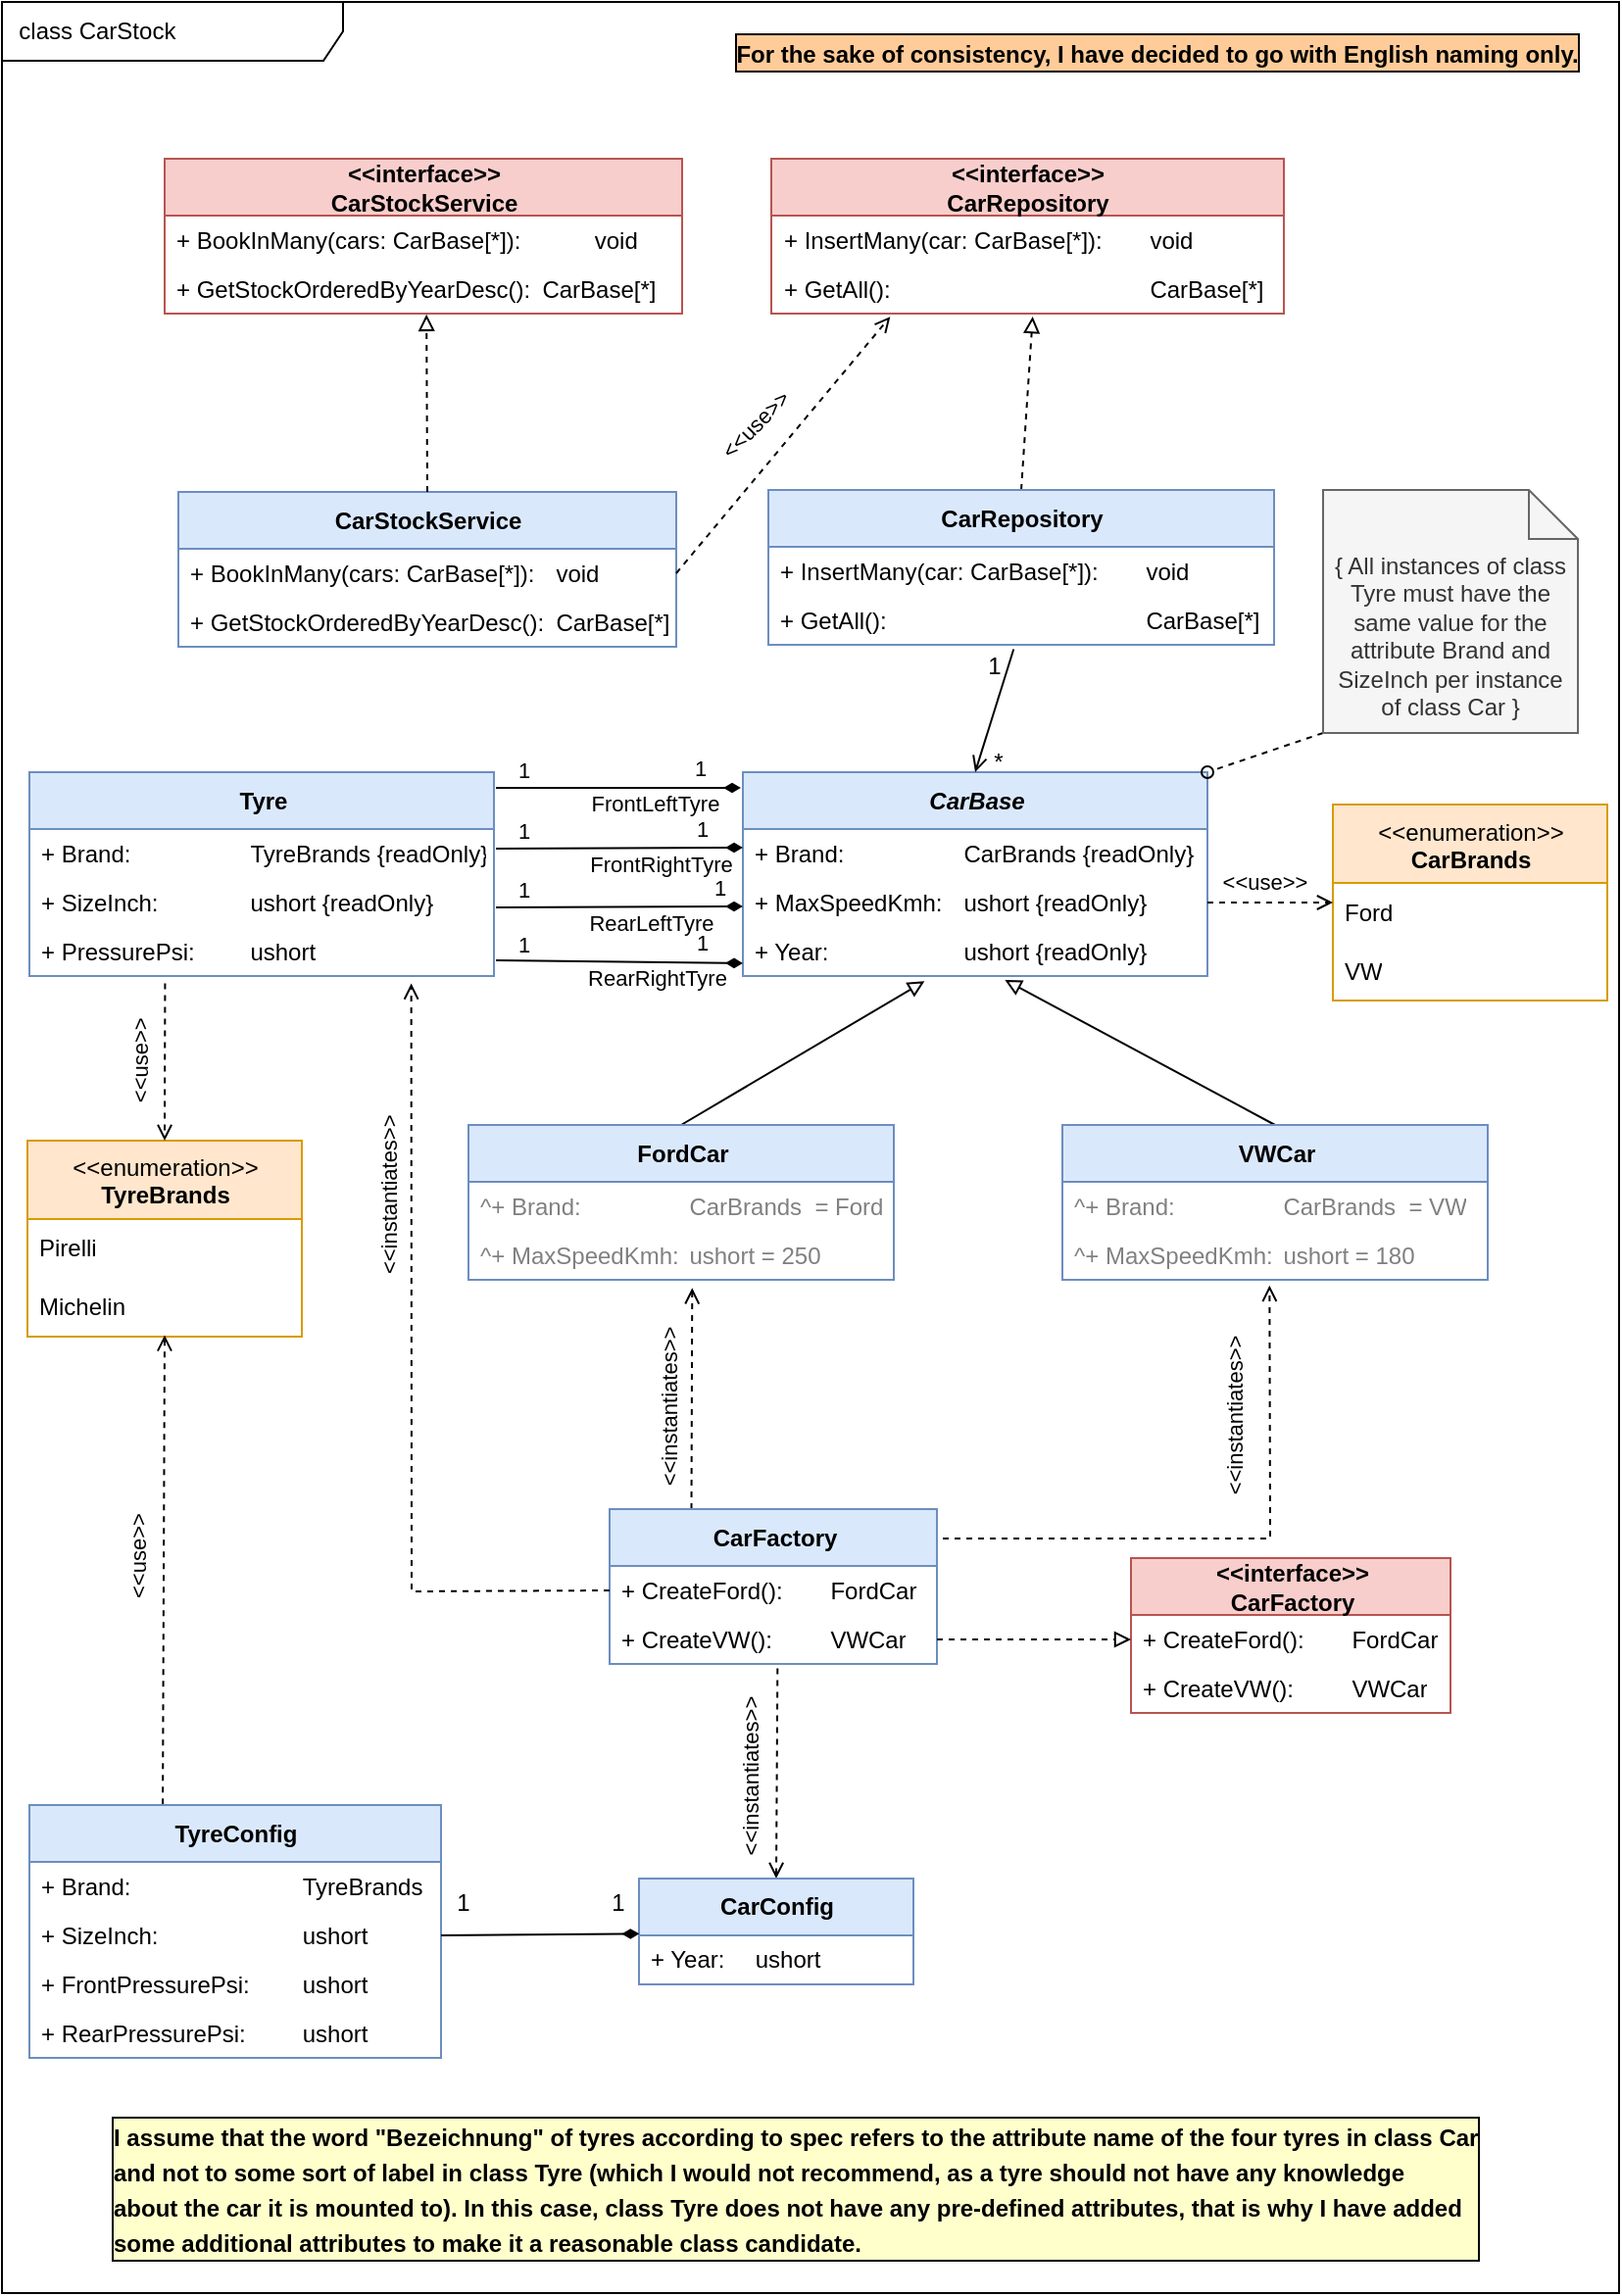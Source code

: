 <mxfile version="24.0.0" type="device">
  <diagram id="EMnFjtMopK0SoW1ce9yu" name="Class Diagram">
    <mxGraphModel dx="2944" dy="522" grid="1" gridSize="10" guides="1" tooltips="1" connect="1" arrows="1" fold="1" page="1" pageScale="1" pageWidth="827" pageHeight="1169" math="0" shadow="0">
      <root>
        <mxCell id="0" />
        <mxCell id="1" parent="0" />
        <mxCell id="168" value="&amp;nbsp; class CarStock" style="shape=umlFrame;whiteSpace=wrap;html=1;movable=1;resizable=1;rotatable=1;deletable=1;editable=1;connectable=1;width=174;height=30;align=left;" parent="1" vertex="1">
          <mxGeometry x="-1654" width="825" height="1169" as="geometry" />
        </mxCell>
        <mxCell id="2" value="&lt;i&gt;CarBase&lt;/i&gt;" style="swimlane;fontStyle=1;align=center;verticalAlign=middle;childLayout=stackLayout;horizontal=1;startSize=29;horizontalStack=0;resizeParent=1;resizeParentMax=0;resizeLast=0;collapsible=0;marginBottom=0;html=1;fillColor=#dae8fc;strokeColor=#6c8ebf;" parent="1" vertex="1">
          <mxGeometry x="-1276" y="393" width="237" height="104" as="geometry" />
        </mxCell>
        <mxCell id="4" value="+ Brand:&lt;span style=&quot;white-space: pre;&quot;&gt;&#x9;&lt;span style=&quot;white-space: pre;&quot;&gt;&#x9;&lt;/span&gt;&lt;span style=&quot;white-space: pre;&quot;&gt;&#x9;&lt;/span&gt;C&lt;/span&gt;arBrands {readOnly}" style="text;html=1;strokeColor=none;fillColor=none;align=left;verticalAlign=middle;spacingLeft=4;spacingRight=4;overflow=hidden;rotatable=0;points=[[0,0.5],[1,0.5]];portConstraint=eastwest;" parent="2" vertex="1">
          <mxGeometry y="29" width="237" height="25" as="geometry" />
        </mxCell>
        <mxCell id="6" value="+ MaxSpeedKmh:&lt;span style=&quot;white-space: pre;&quot;&gt;&#x9;&lt;/span&gt;ushort {readOnly}" style="text;html=1;strokeColor=none;fillColor=none;align=left;verticalAlign=middle;spacingLeft=4;spacingRight=4;overflow=hidden;rotatable=0;points=[[0,0.5],[1,0.5]];portConstraint=eastwest;" parent="2" vertex="1">
          <mxGeometry y="54" width="237" height="25" as="geometry" />
        </mxCell>
        <mxCell id="5" value="+ Year:&lt;span style=&quot;white-space: pre;&quot;&gt;&#x9;&lt;/span&gt;&lt;span style=&quot;white-space: pre;&quot;&gt;&#x9;&lt;/span&gt;&lt;span style=&quot;white-space: pre;&quot;&gt;&#x9;&lt;/span&gt;ushort {readOnly}" style="text;html=1;strokeColor=none;fillColor=none;align=left;verticalAlign=middle;spacingLeft=4;spacingRight=4;overflow=hidden;rotatable=0;points=[[0,0.5],[1,0.5]];portConstraint=eastwest;" parent="2" vertex="1">
          <mxGeometry y="79" width="237" height="25" as="geometry" />
        </mxCell>
        <mxCell id="19" value="&amp;lt;&amp;lt;enumeration&amp;gt;&amp;gt;&lt;br&gt;&lt;b&gt;CarBrands&lt;/b&gt;" style="swimlane;fontStyle=0;align=center;verticalAlign=top;childLayout=stackLayout;horizontal=1;startSize=40;horizontalStack=0;resizeParent=1;resizeParentMax=0;resizeLast=0;collapsible=0;marginBottom=0;html=1;fillColor=#ffe6cc;strokeColor=#d79b00;" parent="1" vertex="1">
          <mxGeometry x="-975" y="409.5" width="140" height="100" as="geometry" />
        </mxCell>
        <mxCell id="20" value="Ford" style="text;html=1;strokeColor=none;fillColor=none;align=left;verticalAlign=middle;spacingLeft=4;spacingRight=4;overflow=hidden;rotatable=0;points=[[0,0.5],[1,0.5]];portConstraint=eastwest;" parent="19" vertex="1">
          <mxGeometry y="40" width="140" height="30" as="geometry" />
        </mxCell>
        <mxCell id="21" value="VW" style="text;html=1;strokeColor=none;fillColor=none;align=left;verticalAlign=middle;spacingLeft=4;spacingRight=4;overflow=hidden;rotatable=0;points=[[0,0.5],[1,0.5]];portConstraint=eastwest;" parent="19" vertex="1">
          <mxGeometry y="70" width="140" height="30" as="geometry" />
        </mxCell>
        <mxCell id="22" style="edgeStyle=none;html=1;exitX=1;exitY=0.5;exitDx=0;exitDy=0;endArrow=open;endFill=0;dashed=1;entryX=0;entryY=0.5;entryDx=0;entryDy=0;" parent="1" source="6" target="19" edge="1">
          <mxGeometry relative="1" as="geometry">
            <mxPoint x="-996" y="403" as="targetPoint" />
          </mxGeometry>
        </mxCell>
        <mxCell id="23" value="&amp;lt;&amp;lt;use&amp;gt;&amp;gt;" style="edgeLabel;html=1;align=center;verticalAlign=middle;resizable=0;points=[];rotation=0;" parent="22" vertex="1" connectable="0">
          <mxGeometry x="0.264" y="3" relative="1" as="geometry">
            <mxPoint x="-12" y="-8" as="offset" />
          </mxGeometry>
        </mxCell>
        <mxCell id="29" style="edgeStyle=none;html=1;exitX=0.5;exitY=0;exitDx=0;exitDy=0;fontColor=#808080;endArrow=block;endFill=0;entryX=0.391;entryY=1.107;entryDx=0;entryDy=0;entryPerimeter=0;" parent="1" source="24" target="5" edge="1">
          <mxGeometry relative="1" as="geometry">
            <mxPoint x="-1186" y="523" as="targetPoint" />
          </mxGeometry>
        </mxCell>
        <mxCell id="24" value="FordCar" style="swimlane;fontStyle=1;align=center;verticalAlign=middle;childLayout=stackLayout;horizontal=1;startSize=29;horizontalStack=0;resizeParent=1;resizeParentMax=0;resizeLast=0;collapsible=0;marginBottom=0;html=1;fillColor=#dae8fc;strokeColor=#6c8ebf;" parent="1" vertex="1">
          <mxGeometry x="-1416" y="573" width="217" height="79" as="geometry" />
        </mxCell>
        <mxCell id="25" value="^+ Brand:&lt;span style=&quot;white-space: pre;&quot;&gt;&#x9;&lt;/span&gt;&lt;span style=&quot;white-space: pre;&quot;&gt;&#x9;&lt;/span&gt;&lt;span style=&quot;white-space: pre;&quot;&gt;&#x9;&lt;/span&gt;CarBrands&amp;nbsp; = Ford" style="text;html=1;strokeColor=none;fillColor=none;align=left;verticalAlign=middle;spacingLeft=4;spacingRight=4;overflow=hidden;rotatable=0;points=[[0,0.5],[1,0.5]];portConstraint=eastwest;fontColor=#808080;" parent="24" vertex="1">
          <mxGeometry y="29" width="217" height="25" as="geometry" />
        </mxCell>
        <mxCell id="27" value="^+ MaxSpeedKmh:&lt;span style=&quot;white-space: pre;&quot;&gt;&#x9;&lt;/span&gt;ushort = 250" style="text;html=1;strokeColor=none;fillColor=none;align=left;verticalAlign=middle;spacingLeft=4;spacingRight=4;overflow=hidden;rotatable=0;points=[[0,0.5],[1,0.5]];portConstraint=eastwest;fontColor=#808080;" parent="24" vertex="1">
          <mxGeometry y="54" width="217" height="25" as="geometry" />
        </mxCell>
        <mxCell id="33" style="edgeStyle=none;html=1;exitX=0.5;exitY=0;exitDx=0;exitDy=0;entryX=0.564;entryY=1.08;entryDx=0;entryDy=0;entryPerimeter=0;fontColor=#808080;endArrow=block;endFill=0;" parent="1" source="30" target="5" edge="1">
          <mxGeometry relative="1" as="geometry" />
        </mxCell>
        <mxCell id="30" value="VWCar" style="swimlane;fontStyle=1;align=center;verticalAlign=middle;childLayout=stackLayout;horizontal=1;startSize=29;horizontalStack=0;resizeParent=1;resizeParentMax=0;resizeLast=0;collapsible=0;marginBottom=0;html=1;fillColor=#dae8fc;strokeColor=#6c8ebf;" parent="1" vertex="1">
          <mxGeometry x="-1113" y="573" width="217" height="79" as="geometry" />
        </mxCell>
        <mxCell id="31" value="^+ Brand:&lt;span style=&quot;white-space: pre;&quot;&gt;&#x9;&lt;/span&gt;&lt;span style=&quot;white-space: pre;&quot;&gt;&#x9;&lt;span style=&quot;white-space: pre;&quot;&gt;&#x9;&lt;/span&gt;C&lt;/span&gt;arBrands&amp;nbsp; = VW" style="text;html=1;strokeColor=none;fillColor=none;align=left;verticalAlign=middle;spacingLeft=4;spacingRight=4;overflow=hidden;rotatable=0;points=[[0,0.5],[1,0.5]];portConstraint=eastwest;fontColor=#808080;" parent="30" vertex="1">
          <mxGeometry y="29" width="217" height="25" as="geometry" />
        </mxCell>
        <mxCell id="32" value="^+ MaxSpeedKmh:&lt;span style=&quot;white-space: pre;&quot;&gt;&#x9;&lt;/span&gt;ushort = 180" style="text;html=1;strokeColor=none;fillColor=none;align=left;verticalAlign=middle;spacingLeft=4;spacingRight=4;overflow=hidden;rotatable=0;points=[[0,0.5],[1,0.5]];portConstraint=eastwest;fontColor=#808080;" parent="30" vertex="1">
          <mxGeometry y="54" width="217" height="25" as="geometry" />
        </mxCell>
        <mxCell id="88" style="edgeStyle=none;html=1;exitX=0.25;exitY=0;exitDx=0;exitDy=0;entryX=0.526;entryY=1.167;entryDx=0;entryDy=0;entryPerimeter=0;dashed=1;fontColor=#000000;startArrow=none;startFill=0;endArrow=open;endFill=0;" parent="1" source="56" target="27" edge="1">
          <mxGeometry relative="1" as="geometry" />
        </mxCell>
        <mxCell id="89" value="&amp;lt;&amp;lt;instantiates&amp;gt;&amp;gt;" style="edgeLabel;html=1;align=center;verticalAlign=middle;resizable=0;points=[];fontColor=#000000;rotation=-90;" parent="88" vertex="1" connectable="0">
          <mxGeometry x="0.328" y="2" relative="1" as="geometry">
            <mxPoint x="-10" y="23" as="offset" />
          </mxGeometry>
        </mxCell>
        <mxCell id="90" style="edgeStyle=none;html=1;exitX=1.018;exitY=0.19;exitDx=0;exitDy=0;entryX=0.487;entryY=1.117;entryDx=0;entryDy=0;entryPerimeter=0;dashed=1;fontColor=#000000;startArrow=none;startFill=0;endArrow=open;endFill=0;rounded=0;exitPerimeter=0;" parent="1" source="56" target="32" edge="1">
          <mxGeometry relative="1" as="geometry">
            <Array as="points">
              <mxPoint x="-1007" y="784" />
            </Array>
          </mxGeometry>
        </mxCell>
        <mxCell id="91" value="&amp;lt;&amp;lt;instantiates&amp;gt;&amp;gt;" style="edgeLabel;html=1;align=center;verticalAlign=middle;resizable=0;points=[];fontColor=#000000;rotation=-90;" parent="90" vertex="1" connectable="0">
          <mxGeometry x="0.098" y="-1" relative="1" as="geometry">
            <mxPoint x="-14" y="-63" as="offset" />
          </mxGeometry>
        </mxCell>
        <mxCell id="56" value="CarFactory" style="swimlane;fontStyle=1;align=center;verticalAlign=middle;childLayout=stackLayout;horizontal=1;startSize=29;horizontalStack=0;resizeParent=1;resizeParentMax=0;resizeLast=0;collapsible=0;marginBottom=0;html=1;fillColor=#dae8fc;strokeColor=#6c8ebf;" parent="1" vertex="1">
          <mxGeometry x="-1344" y="769" width="167" height="79" as="geometry" />
        </mxCell>
        <mxCell id="57" value="+ CreateFord():&lt;span style=&quot;white-space: pre;&quot;&gt;&#x9;&lt;/span&gt;FordCar" style="text;html=1;strokeColor=none;fillColor=none;align=left;verticalAlign=middle;spacingLeft=4;spacingRight=4;overflow=hidden;rotatable=0;points=[[0,0.5],[1,0.5]];portConstraint=eastwest;" parent="56" vertex="1">
          <mxGeometry y="29" width="167" height="25" as="geometry" />
        </mxCell>
        <mxCell id="62" value="+ CreateVW():&lt;span style=&quot;white-space-collapse: preserve;&quot;&gt; &lt;span style=&quot;white-space: pre;&quot;&gt;&#x9;&lt;/span&gt;&lt;/span&gt;VWCar" style="text;html=1;strokeColor=none;fillColor=none;align=left;verticalAlign=middle;spacingLeft=4;spacingRight=4;overflow=hidden;rotatable=0;points=[[0,0.5],[1,0.5]];portConstraint=eastwest;" parent="56" vertex="1">
          <mxGeometry y="54" width="167" height="25" as="geometry" />
        </mxCell>
        <mxCell id="63" value="Tyre" style="swimlane;fontStyle=1;align=center;verticalAlign=middle;childLayout=stackLayout;horizontal=1;startSize=29;horizontalStack=0;resizeParent=1;resizeParentMax=0;resizeLast=0;collapsible=0;marginBottom=0;html=1;fillColor=#dae8fc;strokeColor=#6c8ebf;" parent="1" vertex="1">
          <mxGeometry x="-1640" y="393" width="237" height="104" as="geometry" />
        </mxCell>
        <mxCell id="66" value="+ Brand:&lt;span style=&quot;white-space: pre;&quot;&gt;&#x9;&lt;span style=&quot;white-space: pre;&quot;&gt;&#x9;&lt;span style=&quot;white-space: pre;&quot;&gt;&#x9;&lt;/span&gt;&lt;/span&gt;&lt;/span&gt;TyreBrands {readOnly}" style="text;html=1;strokeColor=none;fillColor=none;align=left;verticalAlign=middle;spacingLeft=4;spacingRight=4;overflow=hidden;rotatable=0;points=[[0,0.5],[1,0.5]];portConstraint=eastwest;" parent="63" vertex="1">
          <mxGeometry y="29" width="237" height="25" as="geometry" />
        </mxCell>
        <mxCell id="101" value="+ SizeInch:&lt;span style=&quot;white-space: pre;&quot;&gt;&#x9;&lt;span style=&quot;white-space: pre;&quot;&gt;&#x9;&lt;/span&gt;&lt;/span&gt;ushort&amp;nbsp;{readOnly}" style="text;html=1;strokeColor=none;fillColor=none;align=left;verticalAlign=middle;spacingLeft=4;spacingRight=4;overflow=hidden;rotatable=0;points=[[0,0.5],[1,0.5]];portConstraint=eastwest;" parent="63" vertex="1">
          <mxGeometry y="54" width="237" height="25" as="geometry" />
        </mxCell>
        <mxCell id="105" value="+ PressurePsi:&lt;span style=&quot;white-space: pre;&quot;&gt;&#x9;&lt;/span&gt;ushort" style="text;html=1;strokeColor=none;fillColor=none;align=left;verticalAlign=middle;spacingLeft=4;spacingRight=4;overflow=hidden;rotatable=0;points=[[0,0.5],[1,0.5]];portConstraint=eastwest;" parent="63" vertex="1">
          <mxGeometry y="79" width="237" height="25" as="geometry" />
        </mxCell>
        <mxCell id="67" style="edgeStyle=none;html=1;fontColor=#000000;endArrow=none;endFill=0;startArrow=diamondThin;startFill=1;" parent="1" edge="1">
          <mxGeometry relative="1" as="geometry">
            <mxPoint x="-1402" y="401" as="targetPoint" />
            <mxPoint x="-1277" y="401" as="sourcePoint" />
          </mxGeometry>
        </mxCell>
        <mxCell id="106" value="&lt;font style=&quot;font-size: 11px;&quot;&gt;FrontLeftTyre&lt;/font&gt;" style="edgeLabel;html=1;align=center;verticalAlign=middle;resizable=0;points=[];fontSize=15;labelBackgroundColor=none;" parent="67" vertex="1" connectable="0">
          <mxGeometry x="-0.303" y="7" relative="1" as="geometry">
            <mxPoint x="-1" y="-1" as="offset" />
          </mxGeometry>
        </mxCell>
        <mxCell id="109" value="1" style="edgeLabel;html=1;align=center;verticalAlign=middle;resizable=0;points=[];fontSize=11;" parent="67" vertex="1" connectable="0">
          <mxGeometry x="0.445" y="-1" relative="1" as="geometry">
            <mxPoint x="-21" y="-8" as="offset" />
          </mxGeometry>
        </mxCell>
        <mxCell id="110" value="1" style="edgeLabel;html=1;align=center;verticalAlign=middle;resizable=0;points=[];fontSize=11;" parent="67" vertex="1" connectable="0">
          <mxGeometry x="-0.263" y="-2" relative="1" as="geometry">
            <mxPoint x="25" y="-8" as="offset" />
          </mxGeometry>
        </mxCell>
        <mxCell id="77" style="edgeStyle=none;html=1;exitX=0.485;exitY=1.091;exitDx=0;exitDy=0;entryX=0.5;entryY=0;entryDx=0;entryDy=0;fontColor=#000000;endArrow=open;endFill=0;exitPerimeter=0;" parent="1" source="76" target="2" edge="1">
          <mxGeometry relative="1" as="geometry" />
        </mxCell>
        <mxCell id="143" style="edgeStyle=none;html=1;exitX=0.5;exitY=0;exitDx=0;exitDy=0;entryX=0.51;entryY=1.061;entryDx=0;entryDy=0;entryPerimeter=0;dashed=1;endArrow=block;endFill=0;" parent="1" source="74" target="139" edge="1">
          <mxGeometry relative="1" as="geometry" />
        </mxCell>
        <mxCell id="74" value="CarRepository" style="swimlane;fontStyle=1;align=center;verticalAlign=middle;childLayout=stackLayout;horizontal=1;startSize=29;horizontalStack=0;resizeParent=1;resizeParentMax=0;resizeLast=0;collapsible=0;marginBottom=0;html=1;fillColor=#dae8fc;strokeColor=#6c8ebf;" parent="1" vertex="1">
          <mxGeometry x="-1263" y="249" width="258" height="79" as="geometry" />
        </mxCell>
        <mxCell id="75" value="+ InsertMany(car: CarBase[*]):&lt;span style=&quot;white-space: pre;&quot;&gt;&#x9;&lt;/span&gt;void" style="text;html=1;strokeColor=none;fillColor=none;align=left;verticalAlign=middle;spacingLeft=4;spacingRight=4;overflow=hidden;rotatable=0;points=[[0,0.5],[1,0.5]];portConstraint=eastwest;" parent="74" vertex="1">
          <mxGeometry y="29" width="258" height="25" as="geometry" />
        </mxCell>
        <mxCell id="76" value="+ GetAll():&lt;span style=&quot;white-space: pre;&quot;&gt;&#x9;&lt;/span&gt;&lt;span style=&quot;white-space: pre;&quot;&gt;&#x9;&lt;span style=&quot;white-space: pre;&quot;&gt;&#x9;&lt;/span&gt;&lt;span style=&quot;white-space: pre;&quot;&gt;&#x9;&lt;span style=&quot;white-space: pre;&quot;&gt;&#x9;&lt;/span&gt;&lt;/span&gt;&lt;/span&gt;CarBase[*]" style="text;html=1;strokeColor=none;fillColor=none;align=left;verticalAlign=middle;spacingLeft=4;spacingRight=4;overflow=hidden;rotatable=0;points=[[0,0.5],[1,0.5]];portConstraint=eastwest;" parent="74" vertex="1">
          <mxGeometry y="54" width="258" height="25" as="geometry" />
        </mxCell>
        <mxCell id="78" value="*" style="text;html=1;align=center;verticalAlign=middle;resizable=0;points=[];autosize=1;strokeColor=none;fillColor=none;fontColor=#000000;" parent="1" vertex="1">
          <mxGeometry x="-1161" y="373" width="30" height="30" as="geometry" />
        </mxCell>
        <mxCell id="79" value="1" style="text;html=1;align=center;verticalAlign=middle;resizable=0;points=[];autosize=1;strokeColor=none;fillColor=none;fontColor=#000000;" parent="1" vertex="1">
          <mxGeometry x="-1163" y="324" width="30" height="30" as="geometry" />
        </mxCell>
        <mxCell id="80" value="CarStockService" style="swimlane;fontStyle=1;align=center;verticalAlign=middle;childLayout=stackLayout;horizontal=1;startSize=29;horizontalStack=0;resizeParent=1;resizeParentMax=0;resizeLast=0;collapsible=0;marginBottom=0;html=1;fillColor=#dae8fc;strokeColor=#6c8ebf;" parent="1" vertex="1">
          <mxGeometry x="-1564" y="250" width="254" height="79" as="geometry" />
        </mxCell>
        <mxCell id="81" value="+ BookInMany(cars: CarBase[*]):&lt;span style=&quot;white-space: pre;&quot;&gt;&#x9;&lt;/span&gt;void" style="text;html=1;strokeColor=none;fillColor=none;align=left;verticalAlign=middle;spacingLeft=4;spacingRight=4;overflow=hidden;rotatable=0;points=[[0,0.5],[1,0.5]];portConstraint=eastwest;" parent="80" vertex="1">
          <mxGeometry y="29" width="254" height="25" as="geometry" />
        </mxCell>
        <mxCell id="82" value="+ GetStockOrderedByYearDesc():&lt;span style=&quot;white-space: pre;&quot;&gt;&#x9;&lt;/span&gt;&lt;span style=&quot;white-space-collapse: preserve;&quot;&gt;CarBase[*]&lt;/span&gt;" style="text;html=1;strokeColor=none;fillColor=none;align=left;verticalAlign=middle;spacingLeft=4;spacingRight=4;overflow=hidden;rotatable=0;points=[[0,0.5],[1,0.5]];portConstraint=eastwest;" parent="80" vertex="1">
          <mxGeometry y="54" width="254" height="25" as="geometry" />
        </mxCell>
        <mxCell id="95" style="edgeStyle=none;html=1;exitX=0;exitY=0.5;exitDx=0;exitDy=0;dashed=1;fontColor=#000000;startArrow=none;startFill=0;endArrow=open;endFill=0;rounded=0;entryX=0.822;entryY=1.151;entryDx=0;entryDy=0;entryPerimeter=0;" parent="1" source="57" target="105" edge="1">
          <mxGeometry relative="1" as="geometry">
            <Array as="points">
              <mxPoint x="-1445" y="811" />
            </Array>
            <mxPoint x="-1449" y="519" as="targetPoint" />
          </mxGeometry>
        </mxCell>
        <mxCell id="96" value="&amp;lt;&amp;lt;instantiates&amp;gt;&amp;gt;" style="edgeLabel;html=1;align=center;verticalAlign=middle;resizable=0;points=[];fontColor=#000000;rotation=-90;" parent="95" vertex="1" connectable="0">
          <mxGeometry x="0.445" y="2" relative="1" as="geometry">
            <mxPoint x="-10" y="-6" as="offset" />
          </mxGeometry>
        </mxCell>
        <mxCell id="98" value="&lt;font style=&quot;font-size: 12px;&quot;&gt;For the sake of consistency, I have decided to go with English naming only.&lt;/font&gt;" style="text;html=1;align=center;verticalAlign=middle;resizable=0;points=[];autosize=1;strokeColor=none;fillColor=none;fontColor=#000000;fontStyle=1;fontSize=15;labelBorderColor=default;labelBackgroundColor=#FFCC99;" parent="1" vertex="1">
          <mxGeometry x="-1290" y="10" width="450" height="30" as="geometry" />
        </mxCell>
        <mxCell id="102" value="&amp;lt;&amp;lt;enumeration&amp;gt;&amp;gt;&lt;br&gt;&lt;b&gt;TyreBrands&lt;/b&gt;" style="swimlane;fontStyle=0;align=center;verticalAlign=top;childLayout=stackLayout;horizontal=1;startSize=40;horizontalStack=0;resizeParent=1;resizeParentMax=0;resizeLast=0;collapsible=0;marginBottom=0;html=1;fillColor=#ffe6cc;strokeColor=#d79b00;" parent="1" vertex="1">
          <mxGeometry x="-1641" y="581" width="140" height="100" as="geometry" />
        </mxCell>
        <mxCell id="103" value="Pirelli" style="text;html=1;strokeColor=none;fillColor=none;align=left;verticalAlign=middle;spacingLeft=4;spacingRight=4;overflow=hidden;rotatable=0;points=[[0,0.5],[1,0.5]];portConstraint=eastwest;" parent="102" vertex="1">
          <mxGeometry y="40" width="140" height="30" as="geometry" />
        </mxCell>
        <mxCell id="104" value="Michelin" style="text;html=1;strokeColor=none;fillColor=none;align=left;verticalAlign=middle;spacingLeft=4;spacingRight=4;overflow=hidden;rotatable=0;points=[[0,0.5],[1,0.5]];portConstraint=eastwest;" parent="102" vertex="1">
          <mxGeometry y="70" width="140" height="30" as="geometry" />
        </mxCell>
        <mxCell id="111" style="edgeStyle=none;html=1;fontColor=#000000;endArrow=none;endFill=0;startArrow=diamondThin;startFill=1;exitX=0;exitY=0.5;exitDx=0;exitDy=0;" parent="1" edge="1">
          <mxGeometry relative="1" as="geometry">
            <mxPoint x="-1402" y="432" as="targetPoint" />
            <mxPoint x="-1276.0" y="431.5" as="sourcePoint" />
          </mxGeometry>
        </mxCell>
        <mxCell id="112" value="&lt;font style=&quot;font-size: 11px;&quot;&gt;FrontRightTyre&lt;/font&gt;" style="edgeLabel;html=1;align=center;verticalAlign=middle;resizable=0;points=[];fontSize=15;labelBackgroundColor=none;" parent="111" vertex="1" connectable="0">
          <mxGeometry x="-0.303" y="7" relative="1" as="geometry">
            <mxPoint x="2" y="-1" as="offset" />
          </mxGeometry>
        </mxCell>
        <mxCell id="113" value="1" style="edgeLabel;html=1;align=center;verticalAlign=middle;resizable=0;points=[];fontSize=11;" parent="111" vertex="1" connectable="0">
          <mxGeometry x="0.445" y="-1" relative="1" as="geometry">
            <mxPoint x="-21" y="-8" as="offset" />
          </mxGeometry>
        </mxCell>
        <mxCell id="114" value="1" style="edgeLabel;html=1;align=center;verticalAlign=middle;resizable=0;points=[];fontSize=11;" parent="111" vertex="1" connectable="0">
          <mxGeometry x="-0.263" y="-2" relative="1" as="geometry">
            <mxPoint x="25" y="-8" as="offset" />
          </mxGeometry>
        </mxCell>
        <mxCell id="115" style="edgeStyle=none;html=1;fontColor=#000000;endArrow=none;endFill=0;startArrow=diamondThin;startFill=1;exitX=0;exitY=0.5;exitDx=0;exitDy=0;" parent="1" edge="1">
          <mxGeometry relative="1" as="geometry">
            <mxPoint x="-1402" y="462" as="targetPoint" />
            <mxPoint x="-1276.0" y="461.5" as="sourcePoint" />
          </mxGeometry>
        </mxCell>
        <mxCell id="116" value="&lt;font style=&quot;font-size: 11px;&quot;&gt;RearLeftTyre&lt;/font&gt;" style="edgeLabel;html=1;align=center;verticalAlign=middle;resizable=0;points=[];fontSize=15;labelBackgroundColor=none;" parent="115" vertex="1" connectable="0">
          <mxGeometry x="-0.303" y="7" relative="1" as="geometry">
            <mxPoint x="-3" y="-1" as="offset" />
          </mxGeometry>
        </mxCell>
        <mxCell id="117" value="1" style="edgeLabel;html=1;align=center;verticalAlign=middle;resizable=0;points=[];fontSize=11;" parent="115" vertex="1" connectable="0">
          <mxGeometry x="0.445" y="-1" relative="1" as="geometry">
            <mxPoint x="-21" y="-8" as="offset" />
          </mxGeometry>
        </mxCell>
        <mxCell id="118" value="1" style="edgeLabel;html=1;align=center;verticalAlign=middle;resizable=0;points=[];fontSize=11;" parent="115" vertex="1" connectable="0">
          <mxGeometry x="-0.263" y="-2" relative="1" as="geometry">
            <mxPoint x="34" y="-8" as="offset" />
          </mxGeometry>
        </mxCell>
        <mxCell id="119" style="edgeStyle=none;html=1;fontColor=#000000;endArrow=none;endFill=0;startArrow=diamondThin;startFill=1;exitX=0;exitY=0.5;exitDx=0;exitDy=0;" parent="1" edge="1">
          <mxGeometry relative="1" as="geometry">
            <mxPoint x="-1402" y="489" as="targetPoint" />
            <mxPoint x="-1276.0" y="490.5" as="sourcePoint" />
          </mxGeometry>
        </mxCell>
        <mxCell id="120" value="&lt;font style=&quot;font-size: 11px;&quot;&gt;RearRightTyre&lt;/font&gt;" style="edgeLabel;html=1;align=center;verticalAlign=middle;resizable=0;points=[];fontSize=15;labelBackgroundColor=none;" parent="119" vertex="1" connectable="0">
          <mxGeometry x="-0.303" y="7" relative="1" as="geometry">
            <mxPoint y="-1" as="offset" />
          </mxGeometry>
        </mxCell>
        <mxCell id="121" value="1" style="edgeLabel;html=1;align=center;verticalAlign=middle;resizable=0;points=[];fontSize=11;" parent="119" vertex="1" connectable="0">
          <mxGeometry x="0.445" y="-1" relative="1" as="geometry">
            <mxPoint x="-21" y="-8" as="offset" />
          </mxGeometry>
        </mxCell>
        <mxCell id="122" value="1" style="edgeLabel;html=1;align=center;verticalAlign=middle;resizable=0;points=[];fontSize=11;" parent="119" vertex="1" connectable="0">
          <mxGeometry x="-0.263" y="-2" relative="1" as="geometry">
            <mxPoint x="25" y="-8" as="offset" />
          </mxGeometry>
        </mxCell>
        <mxCell id="123" style="edgeStyle=none;html=1;endArrow=open;endFill=0;dashed=1;entryX=0.5;entryY=0;entryDx=0;entryDy=0;exitX=0.292;exitY=1.151;exitDx=0;exitDy=0;exitPerimeter=0;" parent="1" source="105" target="102" edge="1">
          <mxGeometry relative="1" as="geometry">
            <mxPoint x="-1470" y="359" as="targetPoint" />
            <mxPoint x="-1502" y="521" as="sourcePoint" />
          </mxGeometry>
        </mxCell>
        <mxCell id="124" value="&amp;lt;&amp;lt;use&amp;gt;&amp;gt;" style="edgeLabel;html=1;align=center;verticalAlign=middle;resizable=0;points=[];rotation=-90;" parent="123" vertex="1" connectable="0">
          <mxGeometry x="0.264" y="3" relative="1" as="geometry">
            <mxPoint x="-16" y="-11" as="offset" />
          </mxGeometry>
        </mxCell>
        <mxCell id="127" style="edgeStyle=none;html=1;exitX=0;exitY=1;exitDx=0;exitDy=0;exitPerimeter=0;fontSize=11;endArrow=oval;endFill=0;dashed=1;entryX=1;entryY=0;entryDx=0;entryDy=0;" parent="1" source="126" target="2" edge="1">
          <mxGeometry relative="1" as="geometry">
            <mxPoint x="-1042" y="390" as="targetPoint" />
          </mxGeometry>
        </mxCell>
        <mxCell id="126" value="{ All instances of class Tyre must have the same value for the attribute Brand and SizeInch per instance of class Car }" style="shape=note2;boundedLbl=1;whiteSpace=wrap;html=1;size=25;verticalAlign=top;align=center;fontColor=#333333;fillColor=#f5f5f5;strokeColor=#666666;" parent="1" vertex="1">
          <mxGeometry x="-980" y="249" width="130" height="124" as="geometry" />
        </mxCell>
        <mxCell id="132" value="&lt;font style=&quot;font-size: 12px;&quot;&gt;I assume that the word &quot;Bezeichnung&quot; of tyres according to spec refers to the attribute name of the four tyres in class Car&lt;br&gt;and not to some sort of label in class Tyre (which I would not recommend, as a tyre should not have any knowledge&lt;br&gt;about the car it is mounted to). In this case, class Tyre does not have any pre-defined attributes, that is why I have added&lt;br&gt;some additional attributes to make it a reasonable class candidate.&lt;br&gt;&lt;/font&gt;" style="text;html=1;align=left;verticalAlign=middle;resizable=0;points=[];autosize=1;strokeColor=none;fillColor=none;fontColor=#000000;fontStyle=1;fontSize=15;labelBorderColor=default;labelBackgroundColor=#FFFFCC;" parent="1" vertex="1">
          <mxGeometry x="-1600" y="1070" width="720" height="90" as="geometry" />
        </mxCell>
        <mxCell id="133" value="&amp;lt;&amp;lt;interface&amp;gt;&amp;gt;&lt;br&gt;CarStockService" style="swimlane;fontStyle=1;align=center;verticalAlign=middle;childLayout=stackLayout;horizontal=1;startSize=29;horizontalStack=0;resizeParent=1;resizeParentMax=0;resizeLast=0;collapsible=0;marginBottom=0;html=1;fillColor=#f8cecc;strokeColor=#b85450;" parent="1" vertex="1">
          <mxGeometry x="-1571" y="80" width="264" height="79" as="geometry" />
        </mxCell>
        <mxCell id="134" value="+ BookInMany(cars: CarBase[*]):&lt;span style=&quot;white-space: pre;&quot;&gt;&#x9;&lt;span style=&quot;white-space: pre;&quot;&gt;&#x9;&lt;/span&gt;&lt;/span&gt;void" style="text;html=1;strokeColor=none;fillColor=none;align=left;verticalAlign=middle;spacingLeft=4;spacingRight=4;overflow=hidden;rotatable=0;points=[[0,0.5],[1,0.5]];portConstraint=eastwest;" parent="133" vertex="1">
          <mxGeometry y="29" width="264" height="25" as="geometry" />
        </mxCell>
        <mxCell id="135" value="+ GetStockOrderedByYearDesc():&lt;span style=&quot;white-space: pre;&quot;&gt;&#x9;&lt;/span&gt;&lt;span style=&quot;white-space-collapse: preserve;&quot;&gt;CarBase[*]&lt;/span&gt;" style="text;html=1;strokeColor=none;fillColor=none;align=left;verticalAlign=middle;spacingLeft=4;spacingRight=4;overflow=hidden;rotatable=0;points=[[0,0.5],[1,0.5]];portConstraint=eastwest;" parent="133" vertex="1">
          <mxGeometry y="54" width="264" height="25" as="geometry" />
        </mxCell>
        <mxCell id="136" style="edgeStyle=none;html=1;exitX=0.5;exitY=0;exitDx=0;exitDy=0;endArrow=block;endFill=0;dashed=1;entryX=0.506;entryY=1.017;entryDx=0;entryDy=0;entryPerimeter=0;" parent="1" source="80" target="135" edge="1">
          <mxGeometry relative="1" as="geometry">
            <mxPoint x="-1693" y="219" as="targetPoint" />
          </mxGeometry>
        </mxCell>
        <mxCell id="137" value="&amp;lt;&amp;lt;interface&amp;gt;&amp;gt;&lt;br&gt;CarRepository" style="swimlane;fontStyle=1;align=center;verticalAlign=middle;childLayout=stackLayout;horizontal=1;startSize=29;horizontalStack=0;resizeParent=1;resizeParentMax=0;resizeLast=0;collapsible=0;marginBottom=0;html=1;fillColor=#f8cecc;strokeColor=#b85450;" parent="1" vertex="1">
          <mxGeometry x="-1261.5" y="80" width="261.5" height="79" as="geometry" />
        </mxCell>
        <mxCell id="138" value="+ InsertMany(car: CarBase[*]):&lt;span style=&quot;white-space: pre;&quot;&gt;&#x9;&lt;/span&gt;void" style="text;html=1;strokeColor=none;fillColor=none;align=left;verticalAlign=middle;spacingLeft=4;spacingRight=4;overflow=hidden;rotatable=0;points=[[0,0.5],[1,0.5]];portConstraint=eastwest;" parent="137" vertex="1">
          <mxGeometry y="29" width="261.5" height="25" as="geometry" />
        </mxCell>
        <mxCell id="139" value="+ GetAll():&lt;span style=&quot;white-space: pre;&quot;&gt;&#x9;&lt;/span&gt;&lt;span style=&quot;white-space: pre;&quot;&gt;&#x9;&lt;span style=&quot;white-space: pre;&quot;&gt;&#x9;&lt;/span&gt;&lt;span style=&quot;white-space: pre;&quot;&gt;&#x9;&lt;span style=&quot;white-space: pre;&quot;&gt;&#x9;&lt;/span&gt;&lt;/span&gt;&lt;/span&gt;CarBase[*]" style="text;html=1;strokeColor=none;fillColor=none;align=left;verticalAlign=middle;spacingLeft=4;spacingRight=4;overflow=hidden;rotatable=0;points=[[0,0.5],[1,0.5]];portConstraint=eastwest;" parent="137" vertex="1">
          <mxGeometry y="54" width="261.5" height="25" as="geometry" />
        </mxCell>
        <mxCell id="145" style="edgeStyle=none;html=1;exitX=1;exitY=0.5;exitDx=0;exitDy=0;entryX=0.232;entryY=1.063;entryDx=0;entryDy=0;dashed=1;endArrow=open;endFill=0;entryPerimeter=0;" parent="1" source="81" target="139" edge="1">
          <mxGeometry relative="1" as="geometry" />
        </mxCell>
        <mxCell id="146" value="&amp;lt;&amp;lt;use&amp;gt;&amp;gt;" style="edgeLabel;html=1;align=center;verticalAlign=middle;resizable=0;points=[];rotation=-45;" parent="145" vertex="1" connectable="0">
          <mxGeometry x="0.34" y="2" relative="1" as="geometry">
            <mxPoint x="-32" y="13" as="offset" />
          </mxGeometry>
        </mxCell>
        <mxCell id="163" style="edgeStyle=none;html=1;exitX=0.5;exitY=0;exitDx=0;exitDy=0;startArrow=open;startFill=0;endArrow=none;endFill=0;entryX=0.513;entryY=1.054;entryDx=0;entryDy=0;entryPerimeter=0;dashed=1;" parent="1" source="147" target="62" edge="1">
          <mxGeometry relative="1" as="geometry">
            <mxPoint x="-1256" y="850" as="targetPoint" />
          </mxGeometry>
        </mxCell>
        <mxCell id="164" value="&amp;lt;&amp;lt;instantiates&amp;gt;&amp;gt;" style="edgeLabel;html=1;align=center;verticalAlign=middle;resizable=0;points=[];rotation=-90;" parent="163" vertex="1" connectable="0">
          <mxGeometry x="0.545" y="-1" relative="1" as="geometry">
            <mxPoint x="-15" y="32" as="offset" />
          </mxGeometry>
        </mxCell>
        <mxCell id="147" value="CarConfig" style="swimlane;fontStyle=1;align=center;verticalAlign=middle;childLayout=stackLayout;horizontal=1;startSize=29;horizontalStack=0;resizeParent=1;resizeParentMax=0;resizeLast=0;collapsible=0;marginBottom=0;html=1;fillColor=#dae8fc;strokeColor=#6c8ebf;" parent="1" vertex="1">
          <mxGeometry x="-1329" y="957.5" width="140" height="54" as="geometry" />
        </mxCell>
        <mxCell id="149" value="+ Year:&lt;span style=&quot;white-space: pre;&quot;&gt;&#x9;&lt;/span&gt;ushort" style="text;html=1;strokeColor=none;fillColor=none;align=left;verticalAlign=middle;spacingLeft=4;spacingRight=4;overflow=hidden;rotatable=0;points=[[0,0.5],[1,0.5]];portConstraint=eastwest;" parent="147" vertex="1">
          <mxGeometry y="29" width="140" height="25" as="geometry" />
        </mxCell>
        <mxCell id="158" style="edgeStyle=none;html=1;exitX=0.324;exitY=-0.003;exitDx=0;exitDy=0;entryX=0.5;entryY=0.973;entryDx=0;entryDy=0;entryPerimeter=0;endArrow=open;endFill=0;dashed=1;exitPerimeter=0;" parent="1" source="150" target="104" edge="1">
          <mxGeometry relative="1" as="geometry" />
        </mxCell>
        <mxCell id="159" value="&amp;lt;&amp;lt;use&amp;gt;&amp;gt;" style="edgeLabel;html=1;align=center;verticalAlign=middle;resizable=0;points=[];rotation=-90;" parent="158" vertex="1" connectable="0">
          <mxGeometry x="0.296" relative="1" as="geometry">
            <mxPoint x="-13" y="29" as="offset" />
          </mxGeometry>
        </mxCell>
        <mxCell id="150" value="TyreConfig" style="swimlane;fontStyle=1;align=center;verticalAlign=middle;childLayout=stackLayout;horizontal=1;startSize=29;horizontalStack=0;resizeParent=1;resizeParentMax=0;resizeLast=0;collapsible=0;marginBottom=0;html=1;fillColor=#dae8fc;strokeColor=#6c8ebf;" parent="1" vertex="1">
          <mxGeometry x="-1640" y="920" width="210" height="129" as="geometry" />
        </mxCell>
        <mxCell id="151" value="+ Brand:&lt;span style=&quot;white-space: pre;&quot;&gt;&#x9;&lt;span style=&quot;white-space: pre;&quot;&gt;&#x9;&lt;span style=&quot;white-space: pre;&quot;&gt;&#x9;&lt;/span&gt;&lt;span style=&quot;white-space: pre;&quot;&gt;&#x9;&lt;/span&gt;&lt;/span&gt;&lt;/span&gt;TyreBrands" style="text;html=1;strokeColor=none;fillColor=none;align=left;verticalAlign=middle;spacingLeft=4;spacingRight=4;overflow=hidden;rotatable=0;points=[[0,0.5],[1,0.5]];portConstraint=eastwest;" parent="150" vertex="1">
          <mxGeometry y="29" width="210" height="25" as="geometry" />
        </mxCell>
        <mxCell id="155" value="+ SizeInch:&lt;span style=&quot;white-space: pre;&quot;&gt;&#x9;&lt;span style=&quot;white-space: pre;&quot;&gt;&#x9;&lt;/span&gt;&lt;span style=&quot;white-space: pre;&quot;&gt;&#x9;&lt;/span&gt;&lt;/span&gt;ushort" style="text;html=1;strokeColor=none;fillColor=none;align=left;verticalAlign=middle;spacingLeft=4;spacingRight=4;overflow=hidden;rotatable=0;points=[[0,0.5],[1,0.5]];portConstraint=eastwest;" parent="150" vertex="1">
          <mxGeometry y="54" width="210" height="25" as="geometry" />
        </mxCell>
        <mxCell id="156" value="+ FrontPressurePsi:&lt;span style=&quot;white-space: pre;&quot;&gt;&#x9;&lt;/span&gt;ushort" style="text;html=1;strokeColor=none;fillColor=none;align=left;verticalAlign=middle;spacingLeft=4;spacingRight=4;overflow=hidden;rotatable=0;points=[[0,0.5],[1,0.5]];portConstraint=eastwest;" parent="150" vertex="1">
          <mxGeometry y="79" width="210" height="25" as="geometry" />
        </mxCell>
        <mxCell id="157" value="+ RearPressurePsi:&lt;span style=&quot;white-space: pre;&quot;&gt;&#x9;&lt;span style=&quot;white-space: pre;&quot;&gt;&#x9;&lt;/span&gt;u&lt;/span&gt;short" style="text;html=1;strokeColor=none;fillColor=none;align=left;verticalAlign=middle;spacingLeft=4;spacingRight=4;overflow=hidden;rotatable=0;points=[[0,0.5],[1,0.5]];portConstraint=eastwest;" parent="150" vertex="1">
          <mxGeometry y="104" width="210" height="25" as="geometry" />
        </mxCell>
        <mxCell id="160" style="edgeStyle=none;html=1;exitX=1;exitY=0.5;exitDx=0;exitDy=0;entryX=0.001;entryY=-0.033;entryDx=0;entryDy=0;entryPerimeter=0;endArrow=diamondThin;endFill=1;startArrow=none;startFill=0;" parent="1" source="155" target="149" edge="1">
          <mxGeometry relative="1" as="geometry" />
        </mxCell>
        <mxCell id="161" value="1" style="text;html=1;align=center;verticalAlign=middle;resizable=0;points=[];autosize=1;strokeColor=none;fillColor=none;" parent="1" vertex="1">
          <mxGeometry x="-1434" y="955" width="30" height="30" as="geometry" />
        </mxCell>
        <mxCell id="162" value="1" style="text;html=1;align=center;verticalAlign=middle;resizable=0;points=[];autosize=1;strokeColor=none;fillColor=none;" parent="1" vertex="1">
          <mxGeometry x="-1355" y="955" width="30" height="30" as="geometry" />
        </mxCell>
        <mxCell id="165" value="&amp;lt;&amp;lt;interface&amp;gt;&amp;gt;&lt;br&gt;CarFactory" style="swimlane;fontStyle=1;align=center;verticalAlign=middle;childLayout=stackLayout;horizontal=1;startSize=29;horizontalStack=0;resizeParent=1;resizeParentMax=0;resizeLast=0;collapsible=0;marginBottom=0;html=1;fillColor=#f8cecc;strokeColor=#b85450;" parent="1" vertex="1">
          <mxGeometry x="-1078" y="794" width="163" height="79" as="geometry" />
        </mxCell>
        <mxCell id="166" value="+ CreateFord():&lt;span style=&quot;white-space: pre;&quot;&gt;&#x9;&lt;/span&gt;FordCar" style="text;html=1;strokeColor=none;fillColor=none;align=left;verticalAlign=middle;spacingLeft=4;spacingRight=4;overflow=hidden;rotatable=0;points=[[0,0.5],[1,0.5]];portConstraint=eastwest;" parent="165" vertex="1">
          <mxGeometry y="29" width="163" height="25" as="geometry" />
        </mxCell>
        <mxCell id="167" value="+ CreateVW():&lt;span style=&quot;white-space: pre;&quot;&gt;&#x9;&lt;/span&gt;&lt;span style=&quot;white-space: pre;&quot;&gt;&#x9;&lt;/span&gt;VWCar" style="text;html=1;strokeColor=none;fillColor=none;align=left;verticalAlign=middle;spacingLeft=4;spacingRight=4;overflow=hidden;rotatable=0;points=[[0,0.5],[1,0.5]];portConstraint=eastwest;" parent="165" vertex="1">
          <mxGeometry y="54" width="163" height="25" as="geometry" />
        </mxCell>
        <mxCell id="169" style="edgeStyle=none;html=1;exitX=1;exitY=0.5;exitDx=0;exitDy=0;entryX=0;entryY=0.5;entryDx=0;entryDy=0;endArrow=block;endFill=0;dashed=1;" parent="1" source="62" target="166" edge="1">
          <mxGeometry relative="1" as="geometry" />
        </mxCell>
      </root>
    </mxGraphModel>
  </diagram>
</mxfile>
